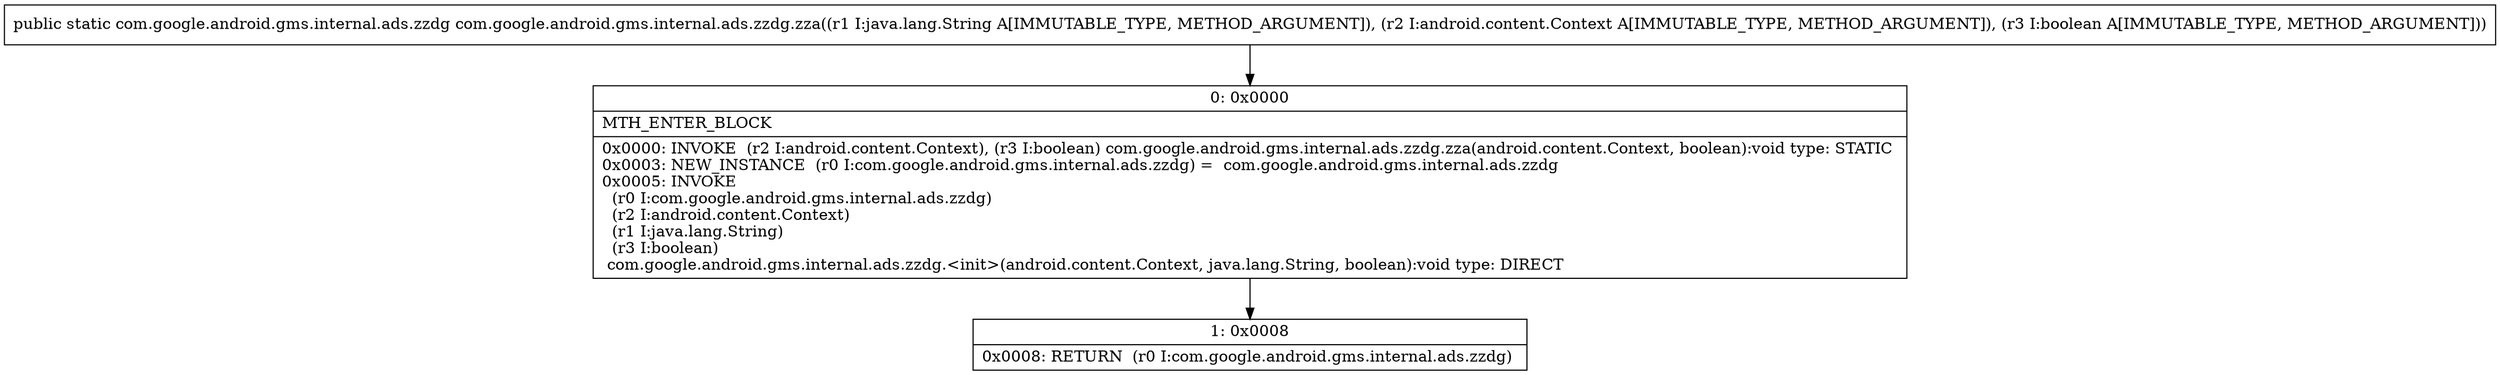 digraph "CFG forcom.google.android.gms.internal.ads.zzdg.zza(Ljava\/lang\/String;Landroid\/content\/Context;Z)Lcom\/google\/android\/gms\/internal\/ads\/zzdg;" {
Node_0 [shape=record,label="{0\:\ 0x0000|MTH_ENTER_BLOCK\l|0x0000: INVOKE  (r2 I:android.content.Context), (r3 I:boolean) com.google.android.gms.internal.ads.zzdg.zza(android.content.Context, boolean):void type: STATIC \l0x0003: NEW_INSTANCE  (r0 I:com.google.android.gms.internal.ads.zzdg) =  com.google.android.gms.internal.ads.zzdg \l0x0005: INVOKE  \l  (r0 I:com.google.android.gms.internal.ads.zzdg)\l  (r2 I:android.content.Context)\l  (r1 I:java.lang.String)\l  (r3 I:boolean)\l com.google.android.gms.internal.ads.zzdg.\<init\>(android.content.Context, java.lang.String, boolean):void type: DIRECT \l}"];
Node_1 [shape=record,label="{1\:\ 0x0008|0x0008: RETURN  (r0 I:com.google.android.gms.internal.ads.zzdg) \l}"];
MethodNode[shape=record,label="{public static com.google.android.gms.internal.ads.zzdg com.google.android.gms.internal.ads.zzdg.zza((r1 I:java.lang.String A[IMMUTABLE_TYPE, METHOD_ARGUMENT]), (r2 I:android.content.Context A[IMMUTABLE_TYPE, METHOD_ARGUMENT]), (r3 I:boolean A[IMMUTABLE_TYPE, METHOD_ARGUMENT])) }"];
MethodNode -> Node_0;
Node_0 -> Node_1;
}

